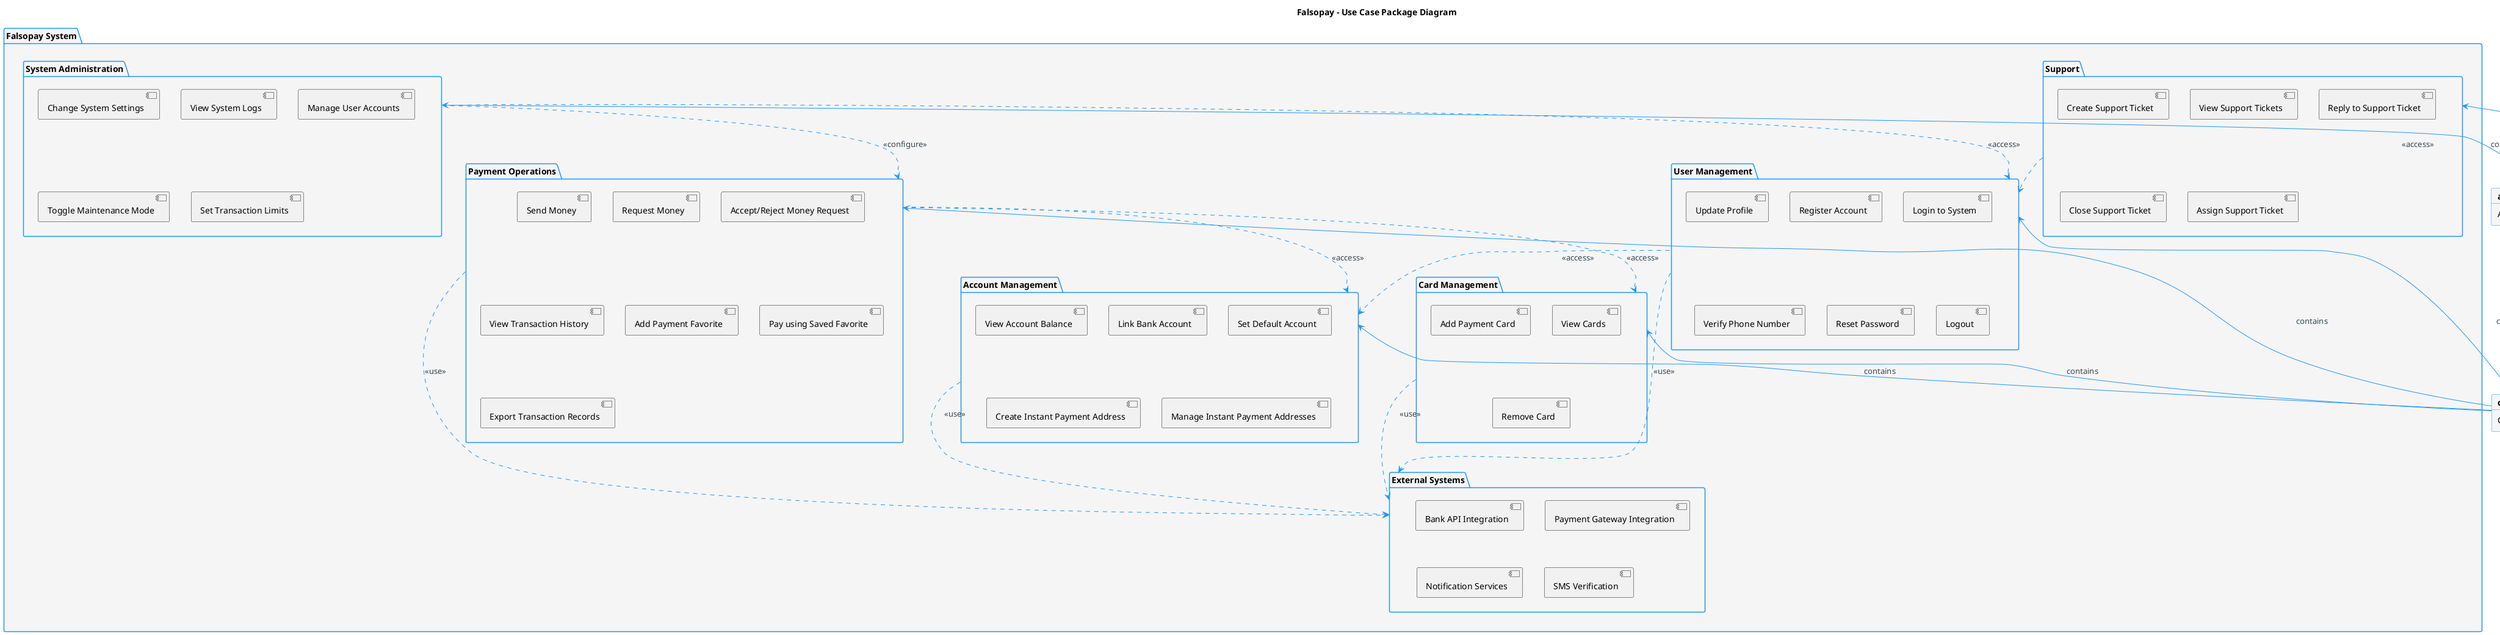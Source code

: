 @startuml Falsopay_Package_Diagram

' Styling
skinparam package {
  BackgroundColor #F5F5F5
  BorderColor #2196F3
  FontColor black
  FontSize 14
}

skinparam Arrow {
  Color #2196F3
  FontColor #37474F
}

' Title
title Falsopay - Use Case Package Diagram

' Main Package
package "Falsopay System" as falsopay {

  ' User Management Package
  package "User Management" as userMgmt {
    [Register Account]
    [Login to System]
    [Update Profile]
    [Verify Phone Number]
    [Reset Password]
    [Logout]
  }

  ' Account Management Package
  package "Account Management" as accountMgmt {
    [Link Bank Account]
    [Set Default Account]
    [View Account Balance]
    [Create Instant Payment Address]
    [Manage Instant Payment Addresses]
  }

  ' Payment Operations Package
  package "Payment Operations" as paymentOps {
    [Send Money]
    [Request Money]
    [Accept/Reject Money Request]
    [View Transaction History]
    [Add Payment Favorite]
    [Pay using Saved Favorite]
    [Export Transaction Records]
  }

  ' Card Management Package
  package "Card Management" as cardMgmt {
    [Add Payment Card]
    [View Cards]
    [Remove Card]
  }

  ' Support Package
  package "Support" as support {
    [Create Support Ticket]
    [View Support Tickets]
    [Reply to Support Ticket]
    [Close Support Ticket]
    [Assign Support Ticket]
  }

  ' System Administration Package
  package "System Administration" as sysAdmin {
    [Change System Settings]
    [View System Logs]
    [Manage User Accounts]
    [Toggle Maintenance Mode]
    [Set Transaction Limits]
  }

  ' External Systems Package
  package "External Systems" as external {
    [Bank API Integration]
    [Payment Gateway Integration]
    [Notification Services]
    [SMS Verification]
  }
}

' Package Dependencies
userMgmt ..> accountMgmt : <<access>>
paymentOps ..> accountMgmt : <<access>>
paymentOps ..> cardMgmt : <<access>>
paymentOps ..> external : <<use>>
cardMgmt ..> external : <<use>>
accountMgmt ..> external : <<use>>
support ..> userMgmt : <<access>>
sysAdmin ..> userMgmt : <<access>>
sysAdmin ..> paymentOps : <<configure>>
userMgmt ..> external : <<use>>

' High-Level Domain Layers
package "Core Domain Layer" as core {
}

package "Support Domain Layer" as supportLayer {
}

package "Administration Domain Layer" as adminLayer {
}

' Domain Layer Assignments
userMgmt -[hidden]-> core
accountMgmt -[hidden]-> core
paymentOps -[hidden]-> core
cardMgmt -[hidden]-> core

core -up-> userMgmt : contains
core -up-> accountMgmt : contains
core -up-> paymentOps : contains
core -up-> cardMgmt : contains

supportLayer -up-> support : contains
adminLayer -up-> sysAdmin : contains

' Layer Dependencies
core .up.> supportLayer : uses
core .up.> adminLayer : is managed by

@enduml 